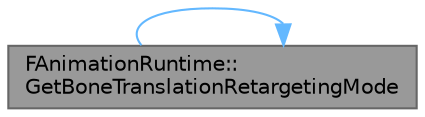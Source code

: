 digraph "FAnimationRuntime::GetBoneTranslationRetargetingMode"
{
 // INTERACTIVE_SVG=YES
 // LATEX_PDF_SIZE
  bgcolor="transparent";
  edge [fontname=Helvetica,fontsize=10,labelfontname=Helvetica,labelfontsize=10];
  node [fontname=Helvetica,fontsize=10,shape=box,height=0.2,width=0.4];
  rankdir="LR";
  Node1 [id="Node000001",label="FAnimationRuntime::\lGetBoneTranslationRetargetingMode",height=0.2,width=0.4,color="gray40", fillcolor="grey60", style="filled", fontcolor="black",tooltip="Get the translational retargeting mode for a given bone on the target skeleton when sampling a given ..."];
  Node1 -> Node1 [id="edge1_Node000001_Node000001",color="steelblue1",style="solid",tooltip=" "];
}
